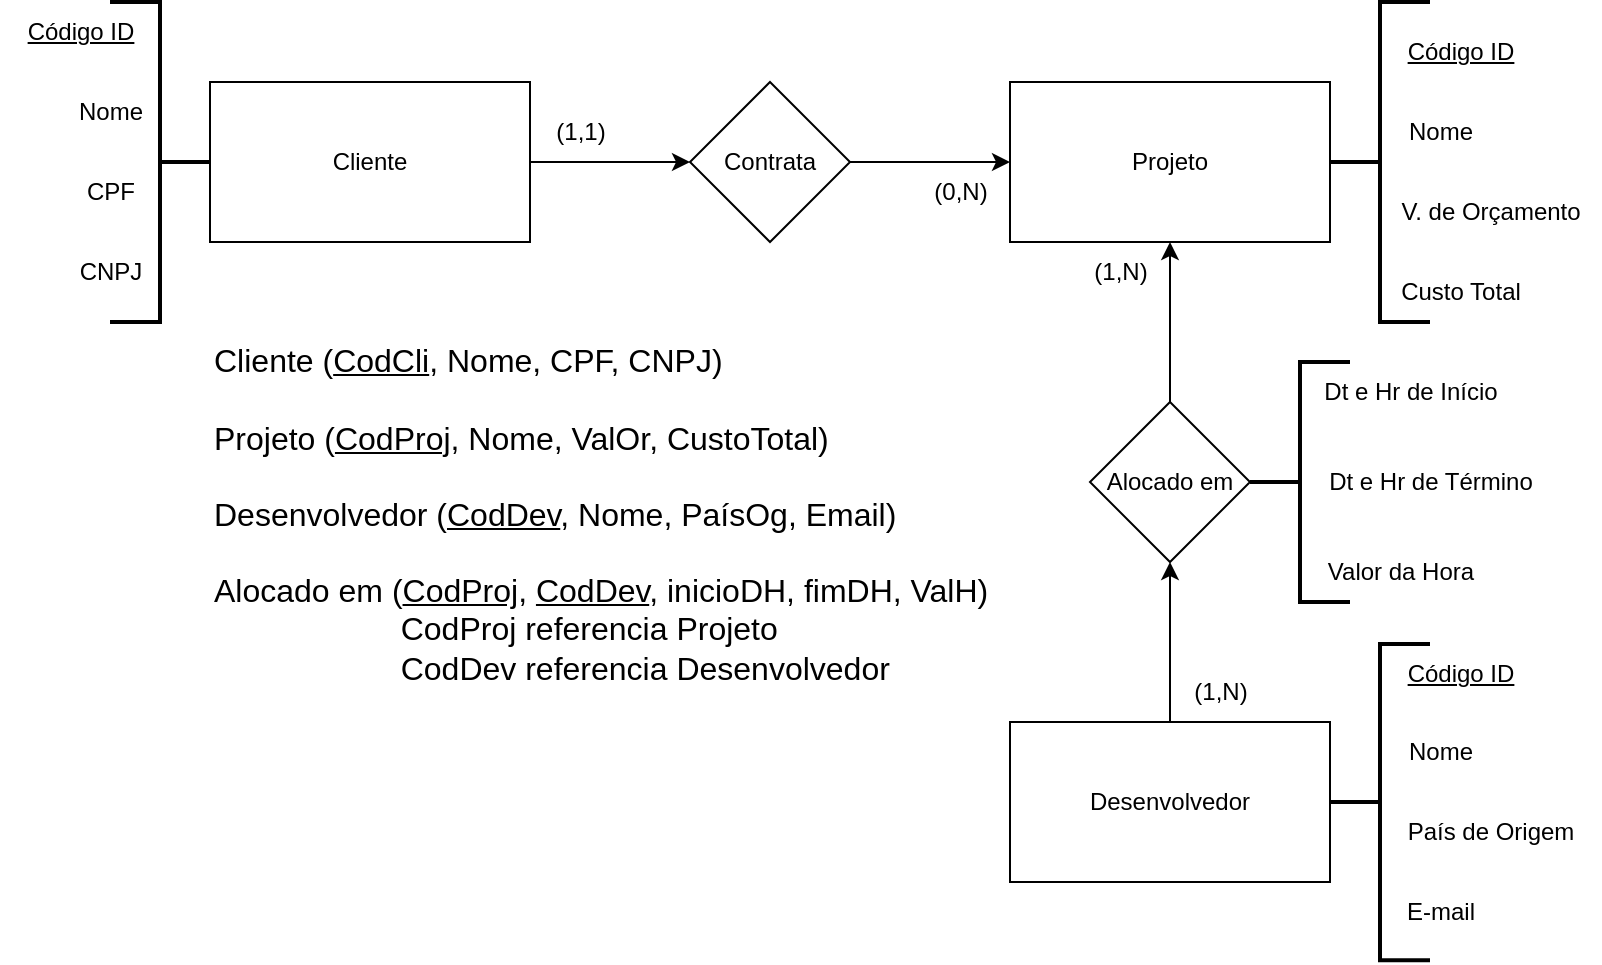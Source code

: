 <mxfile version="24.5.1" type="github">
  <diagram name="Página-1" id="P26kE0XQGrIbcna-x5mL">
    <mxGraphModel dx="1788" dy="550" grid="1" gridSize="10" guides="1" tooltips="1" connect="1" arrows="1" fold="1" page="1" pageScale="1" pageWidth="827" pageHeight="1169" math="0" shadow="0">
      <root>
        <mxCell id="0" />
        <mxCell id="1" parent="0" />
        <mxCell id="c7LP5dmABR0zpAnNwJ45-1" value="Projeto" style="rounded=0;whiteSpace=wrap;html=1;" parent="1" vertex="1">
          <mxGeometry x="440" y="120" width="160" height="80" as="geometry" />
        </mxCell>
        <mxCell id="c7LP5dmABR0zpAnNwJ45-4" style="edgeStyle=orthogonalEdgeStyle;rounded=0;orthogonalLoop=1;jettySize=auto;html=1;entryX=0;entryY=0.5;entryDx=0;entryDy=0;" parent="1" source="c7LP5dmABR0zpAnNwJ45-2" target="c7LP5dmABR0zpAnNwJ45-3" edge="1">
          <mxGeometry relative="1" as="geometry" />
        </mxCell>
        <mxCell id="c7LP5dmABR0zpAnNwJ45-2" value="Cliente" style="rounded=0;whiteSpace=wrap;html=1;" parent="1" vertex="1">
          <mxGeometry x="40" y="120" width="160" height="80" as="geometry" />
        </mxCell>
        <mxCell id="c7LP5dmABR0zpAnNwJ45-5" style="edgeStyle=orthogonalEdgeStyle;rounded=0;orthogonalLoop=1;jettySize=auto;html=1;entryX=0;entryY=0.5;entryDx=0;entryDy=0;" parent="1" source="c7LP5dmABR0zpAnNwJ45-3" target="c7LP5dmABR0zpAnNwJ45-1" edge="1">
          <mxGeometry relative="1" as="geometry" />
        </mxCell>
        <mxCell id="c7LP5dmABR0zpAnNwJ45-3" value="Contrata" style="rhombus;whiteSpace=wrap;html=1;" parent="1" vertex="1">
          <mxGeometry x="280" y="120" width="80" height="80" as="geometry" />
        </mxCell>
        <mxCell id="c7LP5dmABR0zpAnNwJ45-6" value="(0,N)" style="text;html=1;align=center;verticalAlign=middle;resizable=0;points=[];autosize=1;strokeColor=none;fillColor=none;" parent="1" vertex="1">
          <mxGeometry x="390" y="160" width="50" height="30" as="geometry" />
        </mxCell>
        <mxCell id="c7LP5dmABR0zpAnNwJ45-7" value="(1,1)" style="text;html=1;align=center;verticalAlign=middle;resizable=0;points=[];autosize=1;strokeColor=none;fillColor=none;" parent="1" vertex="1">
          <mxGeometry x="200" y="130" width="50" height="30" as="geometry" />
        </mxCell>
        <mxCell id="c7LP5dmABR0zpAnNwJ45-15" style="edgeStyle=orthogonalEdgeStyle;rounded=0;orthogonalLoop=1;jettySize=auto;html=1;entryX=0.5;entryY=1;entryDx=0;entryDy=0;" parent="1" source="c7LP5dmABR0zpAnNwJ45-8" target="c7LP5dmABR0zpAnNwJ45-9" edge="1">
          <mxGeometry relative="1" as="geometry" />
        </mxCell>
        <mxCell id="c7LP5dmABR0zpAnNwJ45-8" value="Desenvolvedor" style="rounded=0;whiteSpace=wrap;html=1;" parent="1" vertex="1">
          <mxGeometry x="440" y="440" width="160" height="80" as="geometry" />
        </mxCell>
        <mxCell id="c7LP5dmABR0zpAnNwJ45-17" style="edgeStyle=orthogonalEdgeStyle;rounded=0;orthogonalLoop=1;jettySize=auto;html=1;entryX=0.5;entryY=1;entryDx=0;entryDy=0;" parent="1" source="c7LP5dmABR0zpAnNwJ45-9" target="c7LP5dmABR0zpAnNwJ45-1" edge="1">
          <mxGeometry relative="1" as="geometry" />
        </mxCell>
        <mxCell id="c7LP5dmABR0zpAnNwJ45-9" value="Alocado em" style="rhombus;whiteSpace=wrap;html=1;" parent="1" vertex="1">
          <mxGeometry x="480" y="280" width="80" height="80" as="geometry" />
        </mxCell>
        <mxCell id="c7LP5dmABR0zpAnNwJ45-13" value="(1,N&lt;span style=&quot;color: rgba(0, 0, 0, 0); font-family: monospace; font-size: 0px; text-align: start;&quot;&gt;%3CmxGraphModel%3E%3Croot%3E%3CmxCell%20id%3D%220%22%2F%3E%3CmxCell%20id%3D%221%22%20parent%3D%220%22%2F%3E%3CmxCell%20id%3D%222%22%20value%3D%22(0%2CN)%22%20style%3D%22text%3Bhtml%3D1%3Balign%3Dcenter%3BverticalAlign%3Dmiddle%3Bresizable%3D0%3Bpoints%3D%5B%5D%3Bautosize%3D1%3BstrokeColor%3Dnone%3BfillColor%3Dnone%3B%22%20vertex%3D%221%22%20parent%3D%221%22%3E%3CmxGeometry%20x%3D%22390%22%20y%3D%22130%22%20width%3D%2250%22%20height%3D%2230%22%20as%3D%22geometry%22%2F%3E%3C%2FmxCell%3E%3C%2Froot%3E%3C%2FmxGraphModel%3E&lt;/span&gt;)" style="text;html=1;align=center;verticalAlign=middle;resizable=0;points=[];autosize=1;strokeColor=none;fillColor=none;" parent="1" vertex="1">
          <mxGeometry x="520" y="410" width="50" height="30" as="geometry" />
        </mxCell>
        <mxCell id="c7LP5dmABR0zpAnNwJ45-14" value="(1,N&lt;span style=&quot;color: rgba(0, 0, 0, 0); font-family: monospace; font-size: 0px; text-align: start;&quot;&gt;%3CmxGraphModel%3E%3Croot%3E%3CmxCell%20id%3D%220%22%2F%3E%3CmxCell%20id%3D%221%22%20parent%3D%220%22%2F%3E%3CmxCell%20id%3D%222%22%20value%3D%22(0%2CN)%22%20style%3D%22text%3Bhtml%3D1%3Balign%3Dcenter%3BverticalAlign%3Dmiddle%3Bresizable%3D0%3Bpoints%3D%5B%5D%3Bautosize%3D1%3BstrokeColor%3Dnone%3BfillColor%3Dnone%3B%22%20vertex%3D%221%22%20parent%3D%221%22%3E%3CmxGeometry%20x%3D%22390%22%20y%3D%22130%22%20width%3D%2250%22%20height%3D%2230%22%20as%3D%22geometry%22%2F%3E%3C%2FmxCell%3E%3C%2Froot%3E%3C%2FmxGraphModel%3E&lt;/span&gt;)" style="text;html=1;align=center;verticalAlign=middle;resizable=0;points=[];autosize=1;strokeColor=none;fillColor=none;" parent="1" vertex="1">
          <mxGeometry x="470" y="200" width="50" height="30" as="geometry" />
        </mxCell>
        <mxCell id="c7LP5dmABR0zpAnNwJ45-18" value="" style="strokeWidth=2;html=1;shape=mxgraph.flowchart.annotation_2;align=left;labelPosition=right;pointerEvents=1;rotation=-180;" parent="1" vertex="1">
          <mxGeometry x="-10" y="80" width="50" height="160" as="geometry" />
        </mxCell>
        <mxCell id="c7LP5dmABR0zpAnNwJ45-19" value="Código ID" style="text;html=1;align=center;verticalAlign=middle;resizable=0;points=[];autosize=1;strokeColor=none;fillColor=none;fontStyle=4" parent="1" vertex="1">
          <mxGeometry x="-65" y="80" width="80" height="30" as="geometry" />
        </mxCell>
        <mxCell id="c7LP5dmABR0zpAnNwJ45-20" value="Nome" style="text;html=1;align=center;verticalAlign=middle;resizable=0;points=[];autosize=1;strokeColor=none;fillColor=none;" parent="1" vertex="1">
          <mxGeometry x="-40" y="120" width="60" height="30" as="geometry" />
        </mxCell>
        <mxCell id="c7LP5dmABR0zpAnNwJ45-21" value="CPF" style="text;html=1;align=center;verticalAlign=middle;resizable=0;points=[];autosize=1;strokeColor=none;fillColor=none;" parent="1" vertex="1">
          <mxGeometry x="-35" y="160" width="50" height="30" as="geometry" />
        </mxCell>
        <mxCell id="c7LP5dmABR0zpAnNwJ45-22" value="CNPJ" style="text;html=1;align=center;verticalAlign=middle;resizable=0;points=[];autosize=1;strokeColor=none;fillColor=none;" parent="1" vertex="1">
          <mxGeometry x="-35" y="200" width="50" height="30" as="geometry" />
        </mxCell>
        <mxCell id="c7LP5dmABR0zpAnNwJ45-25" value="" style="strokeWidth=2;html=1;shape=mxgraph.flowchart.annotation_2;align=left;labelPosition=right;pointerEvents=1;rotation=0;" parent="1" vertex="1">
          <mxGeometry x="600" y="80" width="50" height="160" as="geometry" />
        </mxCell>
        <mxCell id="c7LP5dmABR0zpAnNwJ45-26" value="Código ID" style="text;html=1;align=center;verticalAlign=middle;resizable=0;points=[];autosize=1;strokeColor=none;fillColor=none;fontStyle=4" parent="1" vertex="1">
          <mxGeometry x="625" y="90" width="80" height="30" as="geometry" />
        </mxCell>
        <mxCell id="c7LP5dmABR0zpAnNwJ45-27" value="Nome" style="text;html=1;align=center;verticalAlign=middle;resizable=0;points=[];autosize=1;strokeColor=none;fillColor=none;" parent="1" vertex="1">
          <mxGeometry x="625" y="130" width="60" height="30" as="geometry" />
        </mxCell>
        <mxCell id="c7LP5dmABR0zpAnNwJ45-28" value="V. de Orçamento" style="text;html=1;align=center;verticalAlign=middle;resizable=0;points=[];autosize=1;strokeColor=none;fillColor=none;" parent="1" vertex="1">
          <mxGeometry x="625" y="170" width="110" height="30" as="geometry" />
        </mxCell>
        <mxCell id="c7LP5dmABR0zpAnNwJ45-29" value="Custo Total" style="text;html=1;align=center;verticalAlign=middle;resizable=0;points=[];autosize=1;strokeColor=none;fillColor=none;" parent="1" vertex="1">
          <mxGeometry x="625" y="210" width="80" height="30" as="geometry" />
        </mxCell>
        <mxCell id="c7LP5dmABR0zpAnNwJ45-30" value="" style="strokeWidth=2;html=1;shape=mxgraph.flowchart.annotation_2;align=left;labelPosition=right;pointerEvents=1;rotation=0;" parent="1" vertex="1">
          <mxGeometry x="600" y="400.94" width="50" height="158.13" as="geometry" />
        </mxCell>
        <mxCell id="c7LP5dmABR0zpAnNwJ45-31" value="Código ID" style="text;html=1;align=center;verticalAlign=middle;resizable=0;points=[];autosize=1;strokeColor=none;fillColor=none;fontStyle=4" parent="1" vertex="1">
          <mxGeometry x="625" y="400.94" width="80" height="30" as="geometry" />
        </mxCell>
        <mxCell id="c7LP5dmABR0zpAnNwJ45-32" value="Nome" style="text;html=1;align=center;verticalAlign=middle;resizable=0;points=[];autosize=1;strokeColor=none;fillColor=none;" parent="1" vertex="1">
          <mxGeometry x="625" y="440" width="60" height="30" as="geometry" />
        </mxCell>
        <mxCell id="c7LP5dmABR0zpAnNwJ45-33" value="País de Origem" style="text;html=1;align=center;verticalAlign=middle;resizable=0;points=[];autosize=1;strokeColor=none;fillColor=none;" parent="1" vertex="1">
          <mxGeometry x="625" y="480" width="110" height="30" as="geometry" />
        </mxCell>
        <mxCell id="c7LP5dmABR0zpAnNwJ45-35" value="E-mail" style="text;html=1;align=center;verticalAlign=middle;resizable=0;points=[];autosize=1;strokeColor=none;fillColor=none;" parent="1" vertex="1">
          <mxGeometry x="625" y="520" width="60" height="30" as="geometry" />
        </mxCell>
        <mxCell id="c7LP5dmABR0zpAnNwJ45-36" value="" style="strokeWidth=2;html=1;shape=mxgraph.flowchart.annotation_2;align=left;labelPosition=right;pointerEvents=1;rotation=0;" parent="1" vertex="1">
          <mxGeometry x="560" y="260" width="50" height="120" as="geometry" />
        </mxCell>
        <mxCell id="c7LP5dmABR0zpAnNwJ45-38" value="Dt e Hr de Início" style="text;html=1;align=center;verticalAlign=middle;resizable=0;points=[];autosize=1;strokeColor=none;fillColor=none;" parent="1" vertex="1">
          <mxGeometry x="585" y="260" width="110" height="30" as="geometry" />
        </mxCell>
        <mxCell id="c7LP5dmABR0zpAnNwJ45-39" value="Dt e Hr de Término" style="text;html=1;align=center;verticalAlign=middle;resizable=0;points=[];autosize=1;strokeColor=none;fillColor=none;" parent="1" vertex="1">
          <mxGeometry x="585" y="305" width="130" height="30" as="geometry" />
        </mxCell>
        <mxCell id="c7LP5dmABR0zpAnNwJ45-40" value="Valor da Hora" style="text;html=1;align=center;verticalAlign=middle;resizable=0;points=[];autosize=1;strokeColor=none;fillColor=none;" parent="1" vertex="1">
          <mxGeometry x="585" y="350" width="100" height="30" as="geometry" />
        </mxCell>
        <mxCell id="c7LP5dmABR0zpAnNwJ45-41" value="Cliente (&lt;u style=&quot;font-size: 16px;&quot;&gt;CodCli&lt;/u&gt;, Nome, CPF, CNPJ)&lt;div style=&quot;font-size: 16px;&quot;&gt;&lt;br style=&quot;font-size: 16px;&quot;&gt;&lt;/div&gt;&lt;div style=&quot;font-size: 16px;&quot;&gt;Projeto (&lt;u style=&quot;font-size: 16px;&quot;&gt;CodProj&lt;/u&gt;, Nome, ValOr, CustoTotal)&lt;/div&gt;&lt;div style=&quot;font-size: 16px;&quot;&gt;&lt;br&gt;&lt;/div&gt;&lt;div style=&quot;font-size: 16px;&quot;&gt;Desenvolvedor (&lt;u&gt;CodDev&lt;/u&gt;, Nome, PaísOg, Email)&lt;/div&gt;&lt;div style=&quot;font-size: 16px;&quot;&gt;&lt;br style=&quot;font-size: 16px;&quot;&gt;&lt;/div&gt;&lt;div style=&quot;font-size: 16px;&quot;&gt;Alocado em (&lt;u style=&quot;font-size: 16px;&quot;&gt;CodProj&lt;/u&gt;, &lt;u style=&quot;font-size: 16px;&quot;&gt;CodDev&lt;/u&gt;, inicioDH, fimDH, ValH)&lt;/div&gt;&lt;div style=&quot;font-size: 16px;&quot;&gt;&amp;nbsp; &amp;nbsp; &amp;nbsp; &amp;nbsp; &amp;nbsp; &amp;nbsp; &amp;nbsp; &amp;nbsp; &amp;nbsp; &amp;nbsp; &amp;nbsp;CodProj referencia Projeto&lt;/div&gt;&lt;div style=&quot;font-size: 16px;&quot;&gt;&amp;nbsp; &amp;nbsp; &amp;nbsp; &amp;nbsp; &amp;nbsp; &amp;nbsp; &amp;nbsp; &amp;nbsp; &amp;nbsp; &amp;nbsp; &amp;nbsp;CodDev referencia Desenvolvedor&lt;/div&gt;" style="text;html=1;align=left;verticalAlign=middle;resizable=0;points=[];autosize=1;strokeColor=none;fillColor=none;fontSize=16;" parent="1" vertex="1">
          <mxGeometry x="40" y="240.94" width="410" height="190" as="geometry" />
        </mxCell>
      </root>
    </mxGraphModel>
  </diagram>
</mxfile>
